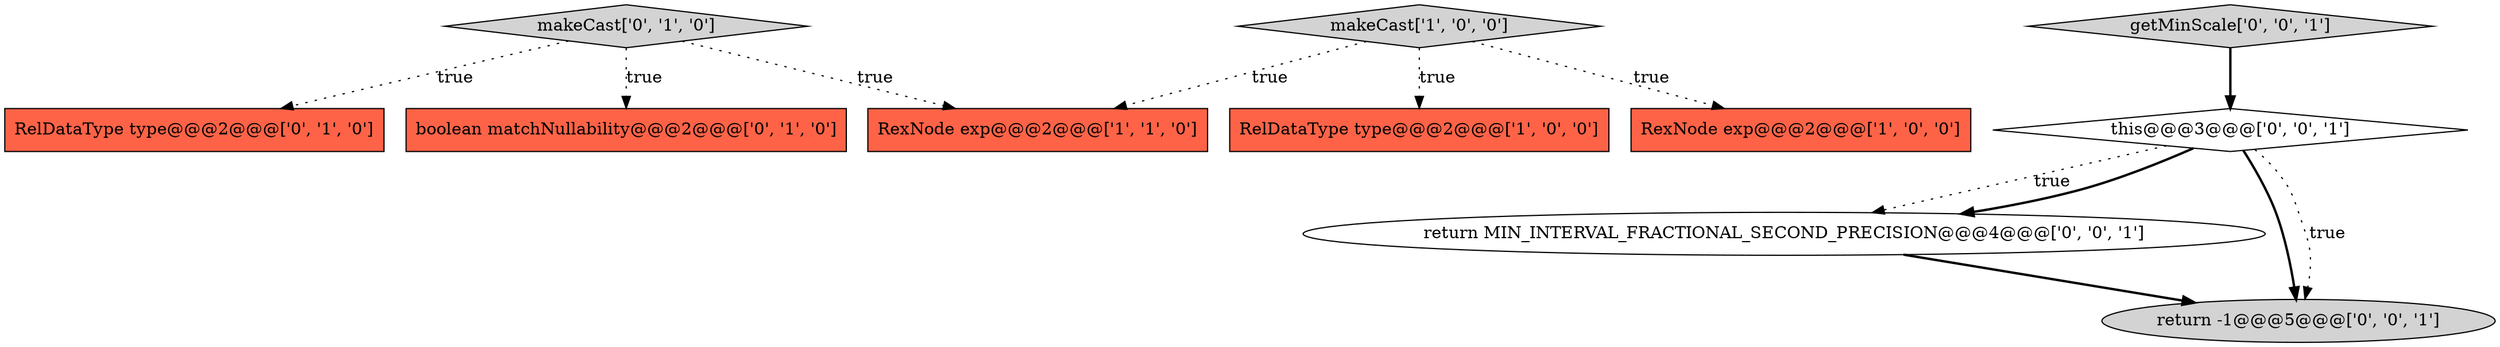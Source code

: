 digraph {
6 [style = filled, label = "makeCast['0', '1', '0']", fillcolor = lightgray, shape = diamond image = "AAA0AAABBB2BBB"];
4 [style = filled, label = "RelDataType type@@@2@@@['0', '1', '0']", fillcolor = tomato, shape = box image = "AAA0AAABBB2BBB"];
8 [style = filled, label = "this@@@3@@@['0', '0', '1']", fillcolor = white, shape = diamond image = "AAA0AAABBB3BBB"];
1 [style = filled, label = "makeCast['1', '0', '0']", fillcolor = lightgray, shape = diamond image = "AAA0AAABBB1BBB"];
5 [style = filled, label = "boolean matchNullability@@@2@@@['0', '1', '0']", fillcolor = tomato, shape = box image = "AAA0AAABBB2BBB"];
10 [style = filled, label = "return MIN_INTERVAL_FRACTIONAL_SECOND_PRECISION@@@4@@@['0', '0', '1']", fillcolor = white, shape = ellipse image = "AAA0AAABBB3BBB"];
3 [style = filled, label = "RexNode exp@@@2@@@['1', '1', '0']", fillcolor = tomato, shape = box image = "AAA0AAABBB1BBB"];
2 [style = filled, label = "RelDataType type@@@2@@@['1', '0', '0']", fillcolor = tomato, shape = box image = "AAA0AAABBB1BBB"];
0 [style = filled, label = "RexNode exp@@@2@@@['1', '0', '0']", fillcolor = tomato, shape = box image = "AAA0AAABBB1BBB"];
9 [style = filled, label = "getMinScale['0', '0', '1']", fillcolor = lightgray, shape = diamond image = "AAA0AAABBB3BBB"];
7 [style = filled, label = "return -1@@@5@@@['0', '0', '1']", fillcolor = lightgray, shape = ellipse image = "AAA0AAABBB3BBB"];
8->10 [style = dotted, label="true"];
1->2 [style = dotted, label="true"];
8->7 [style = bold, label=""];
6->5 [style = dotted, label="true"];
6->4 [style = dotted, label="true"];
10->7 [style = bold, label=""];
1->3 [style = dotted, label="true"];
9->8 [style = bold, label=""];
8->7 [style = dotted, label="true"];
8->10 [style = bold, label=""];
1->0 [style = dotted, label="true"];
6->3 [style = dotted, label="true"];
}
